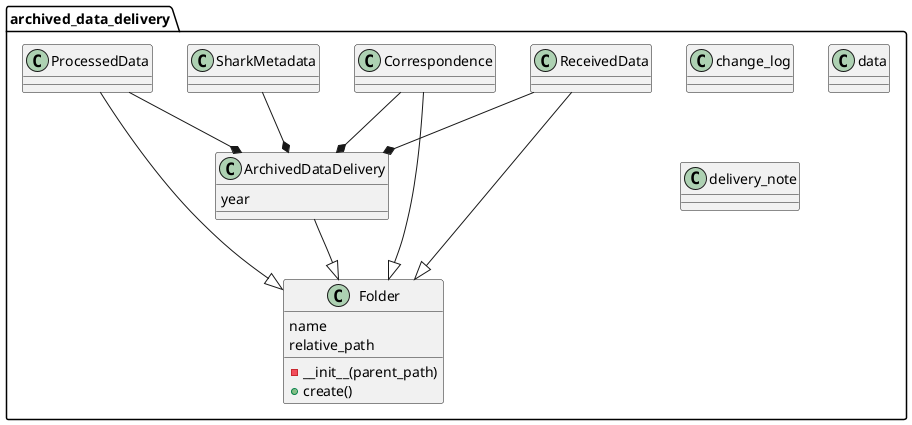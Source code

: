 @startuml SHARKadm

class archived_data_delivery.Folder {
    name 
    relative_path
    -__init__(parent_path)
    +create()
}

class archived_data_delivery.ArchivedDataDelivery {
    year
}

' 
class archived_data_delivery.Correspondence {} 
class archived_data_delivery.ProcessedData {} 
class archived_data_delivery.ReceivedData {} 

class archived_data_delivery.SharkMetadata {} 

' In processed data
class archived_data_delivery.change_log {}
class archived_data_delivery.data {}
class archived_data_delivery.delivery_note {}


archived_data_delivery.ArchivedDataDelivery --|> archived_data_delivery.Folder

archived_data_delivery.Correspondence --|> archived_data_delivery.Folder
archived_data_delivery.ProcessedData --|> archived_data_delivery.Folder
archived_data_delivery.ReceivedData --|> archived_data_delivery.Folder

archived_data_delivery.Correspondence --* archived_data_delivery.ArchivedDataDelivery
archived_data_delivery.ProcessedData --* archived_data_delivery.ArchivedDataDelivery
archived_data_delivery.ReceivedData --* archived_data_delivery.ArchivedDataDelivery
archived_data_delivery.SharkMetadata --* archived_data_delivery.ArchivedDataDelivery

@enduml

